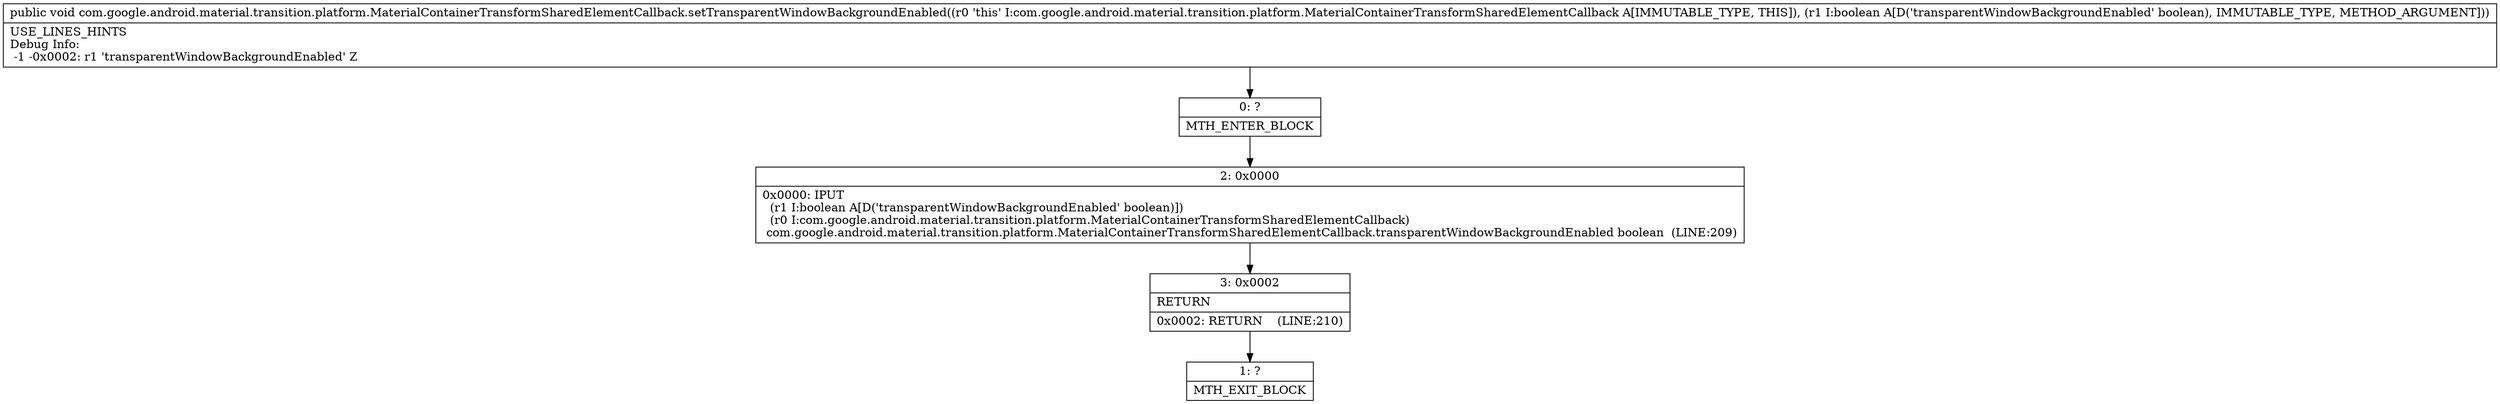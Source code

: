 digraph "CFG forcom.google.android.material.transition.platform.MaterialContainerTransformSharedElementCallback.setTransparentWindowBackgroundEnabled(Z)V" {
Node_0 [shape=record,label="{0\:\ ?|MTH_ENTER_BLOCK\l}"];
Node_2 [shape=record,label="{2\:\ 0x0000|0x0000: IPUT  \l  (r1 I:boolean A[D('transparentWindowBackgroundEnabled' boolean)])\l  (r0 I:com.google.android.material.transition.platform.MaterialContainerTransformSharedElementCallback)\l com.google.android.material.transition.platform.MaterialContainerTransformSharedElementCallback.transparentWindowBackgroundEnabled boolean  (LINE:209)\l}"];
Node_3 [shape=record,label="{3\:\ 0x0002|RETURN\l|0x0002: RETURN    (LINE:210)\l}"];
Node_1 [shape=record,label="{1\:\ ?|MTH_EXIT_BLOCK\l}"];
MethodNode[shape=record,label="{public void com.google.android.material.transition.platform.MaterialContainerTransformSharedElementCallback.setTransparentWindowBackgroundEnabled((r0 'this' I:com.google.android.material.transition.platform.MaterialContainerTransformSharedElementCallback A[IMMUTABLE_TYPE, THIS]), (r1 I:boolean A[D('transparentWindowBackgroundEnabled' boolean), IMMUTABLE_TYPE, METHOD_ARGUMENT]))  | USE_LINES_HINTS\lDebug Info:\l  \-1 \-0x0002: r1 'transparentWindowBackgroundEnabled' Z\l}"];
MethodNode -> Node_0;Node_0 -> Node_2;
Node_2 -> Node_3;
Node_3 -> Node_1;
}

